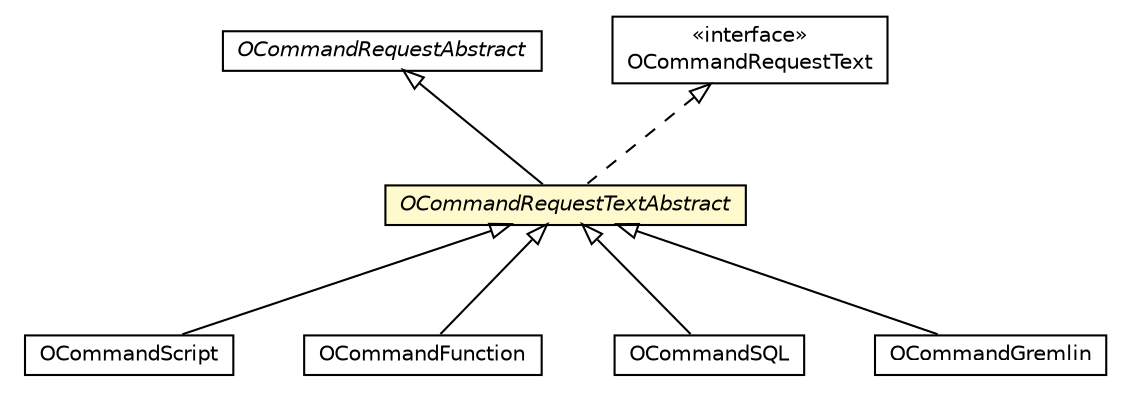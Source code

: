 #!/usr/local/bin/dot
#
# Class diagram 
# Generated by UMLGraph version R5_6-24-gf6e263 (http://www.umlgraph.org/)
#

digraph G {
	edge [fontname="Helvetica",fontsize=10,labelfontname="Helvetica",labelfontsize=10];
	node [fontname="Helvetica",fontsize=10,shape=plaintext];
	nodesep=0.25;
	ranksep=0.5;
	// com.orientechnologies.orient.core.command.OCommandRequestAbstract
	c1140548 [label=<<table title="com.orientechnologies.orient.core.command.OCommandRequestAbstract" border="0" cellborder="1" cellspacing="0" cellpadding="2" port="p" href="./OCommandRequestAbstract.html">
		<tr><td><table border="0" cellspacing="0" cellpadding="1">
<tr><td align="center" balign="center"><font face="Helvetica-Oblique"> OCommandRequestAbstract </font></td></tr>
		</table></td></tr>
		</table>>, URL="./OCommandRequestAbstract.html", fontname="Helvetica", fontcolor="black", fontsize=10.0];
	// com.orientechnologies.orient.core.command.OCommandRequestText
	c1140555 [label=<<table title="com.orientechnologies.orient.core.command.OCommandRequestText" border="0" cellborder="1" cellspacing="0" cellpadding="2" port="p" href="./OCommandRequestText.html">
		<tr><td><table border="0" cellspacing="0" cellpadding="1">
<tr><td align="center" balign="center"> &#171;interface&#187; </td></tr>
<tr><td align="center" balign="center"> OCommandRequestText </td></tr>
		</table></td></tr>
		</table>>, URL="./OCommandRequestText.html", fontname="Helvetica", fontcolor="black", fontsize=10.0];
	// com.orientechnologies.orient.core.command.OCommandRequestTextAbstract
	c1140561 [label=<<table title="com.orientechnologies.orient.core.command.OCommandRequestTextAbstract" border="0" cellborder="1" cellspacing="0" cellpadding="2" port="p" bgcolor="lemonChiffon" href="./OCommandRequestTextAbstract.html">
		<tr><td><table border="0" cellspacing="0" cellpadding="1">
<tr><td align="center" balign="center"><font face="Helvetica-Oblique"> OCommandRequestTextAbstract </font></td></tr>
		</table></td></tr>
		</table>>, URL="./OCommandRequestTextAbstract.html", fontname="Helvetica", fontcolor="black", fontsize=10.0];
	// com.orientechnologies.orient.core.command.script.OCommandScript
	c1140576 [label=<<table title="com.orientechnologies.orient.core.command.script.OCommandScript" border="0" cellborder="1" cellspacing="0" cellpadding="2" port="p" href="./script/OCommandScript.html">
		<tr><td><table border="0" cellspacing="0" cellpadding="1">
<tr><td align="center" balign="center"> OCommandScript </td></tr>
		</table></td></tr>
		</table>>, URL="./script/OCommandScript.html", fontname="Helvetica", fontcolor="black", fontsize=10.0];
	// com.orientechnologies.orient.core.command.script.OCommandFunction
	c1140581 [label=<<table title="com.orientechnologies.orient.core.command.script.OCommandFunction" border="0" cellborder="1" cellspacing="0" cellpadding="2" port="p" href="./script/OCommandFunction.html">
		<tr><td><table border="0" cellspacing="0" cellpadding="1">
<tr><td align="center" balign="center"> OCommandFunction </td></tr>
		</table></td></tr>
		</table>>, URL="./script/OCommandFunction.html", fontname="Helvetica", fontcolor="black", fontsize=10.0];
	// com.orientechnologies.orient.core.sql.OCommandSQL
	c1140632 [label=<<table title="com.orientechnologies.orient.core.sql.OCommandSQL" border="0" cellborder="1" cellspacing="0" cellpadding="2" port="p" href="../sql/OCommandSQL.html">
		<tr><td><table border="0" cellspacing="0" cellpadding="1">
<tr><td align="center" balign="center"> OCommandSQL </td></tr>
		</table></td></tr>
		</table>>, URL="../sql/OCommandSQL.html", fontname="Helvetica", fontcolor="black", fontsize=10.0];
	// com.orientechnologies.orient.graph.gremlin.OCommandGremlin
	c1141877 [label=<<table title="com.orientechnologies.orient.graph.gremlin.OCommandGremlin" border="0" cellborder="1" cellspacing="0" cellpadding="2" port="p" href="../../graph/gremlin/OCommandGremlin.html">
		<tr><td><table border="0" cellspacing="0" cellpadding="1">
<tr><td align="center" balign="center"> OCommandGremlin </td></tr>
		</table></td></tr>
		</table>>, URL="../../graph/gremlin/OCommandGremlin.html", fontname="Helvetica", fontcolor="black", fontsize=10.0];
	//com.orientechnologies.orient.core.command.OCommandRequestTextAbstract extends com.orientechnologies.orient.core.command.OCommandRequestAbstract
	c1140548:p -> c1140561:p [dir=back,arrowtail=empty];
	//com.orientechnologies.orient.core.command.OCommandRequestTextAbstract implements com.orientechnologies.orient.core.command.OCommandRequestText
	c1140555:p -> c1140561:p [dir=back,arrowtail=empty,style=dashed];
	//com.orientechnologies.orient.core.command.script.OCommandScript extends com.orientechnologies.orient.core.command.OCommandRequestTextAbstract
	c1140561:p -> c1140576:p [dir=back,arrowtail=empty];
	//com.orientechnologies.orient.core.command.script.OCommandFunction extends com.orientechnologies.orient.core.command.OCommandRequestTextAbstract
	c1140561:p -> c1140581:p [dir=back,arrowtail=empty];
	//com.orientechnologies.orient.core.sql.OCommandSQL extends com.orientechnologies.orient.core.command.OCommandRequestTextAbstract
	c1140561:p -> c1140632:p [dir=back,arrowtail=empty];
	//com.orientechnologies.orient.graph.gremlin.OCommandGremlin extends com.orientechnologies.orient.core.command.OCommandRequestTextAbstract
	c1140561:p -> c1141877:p [dir=back,arrowtail=empty];
}

